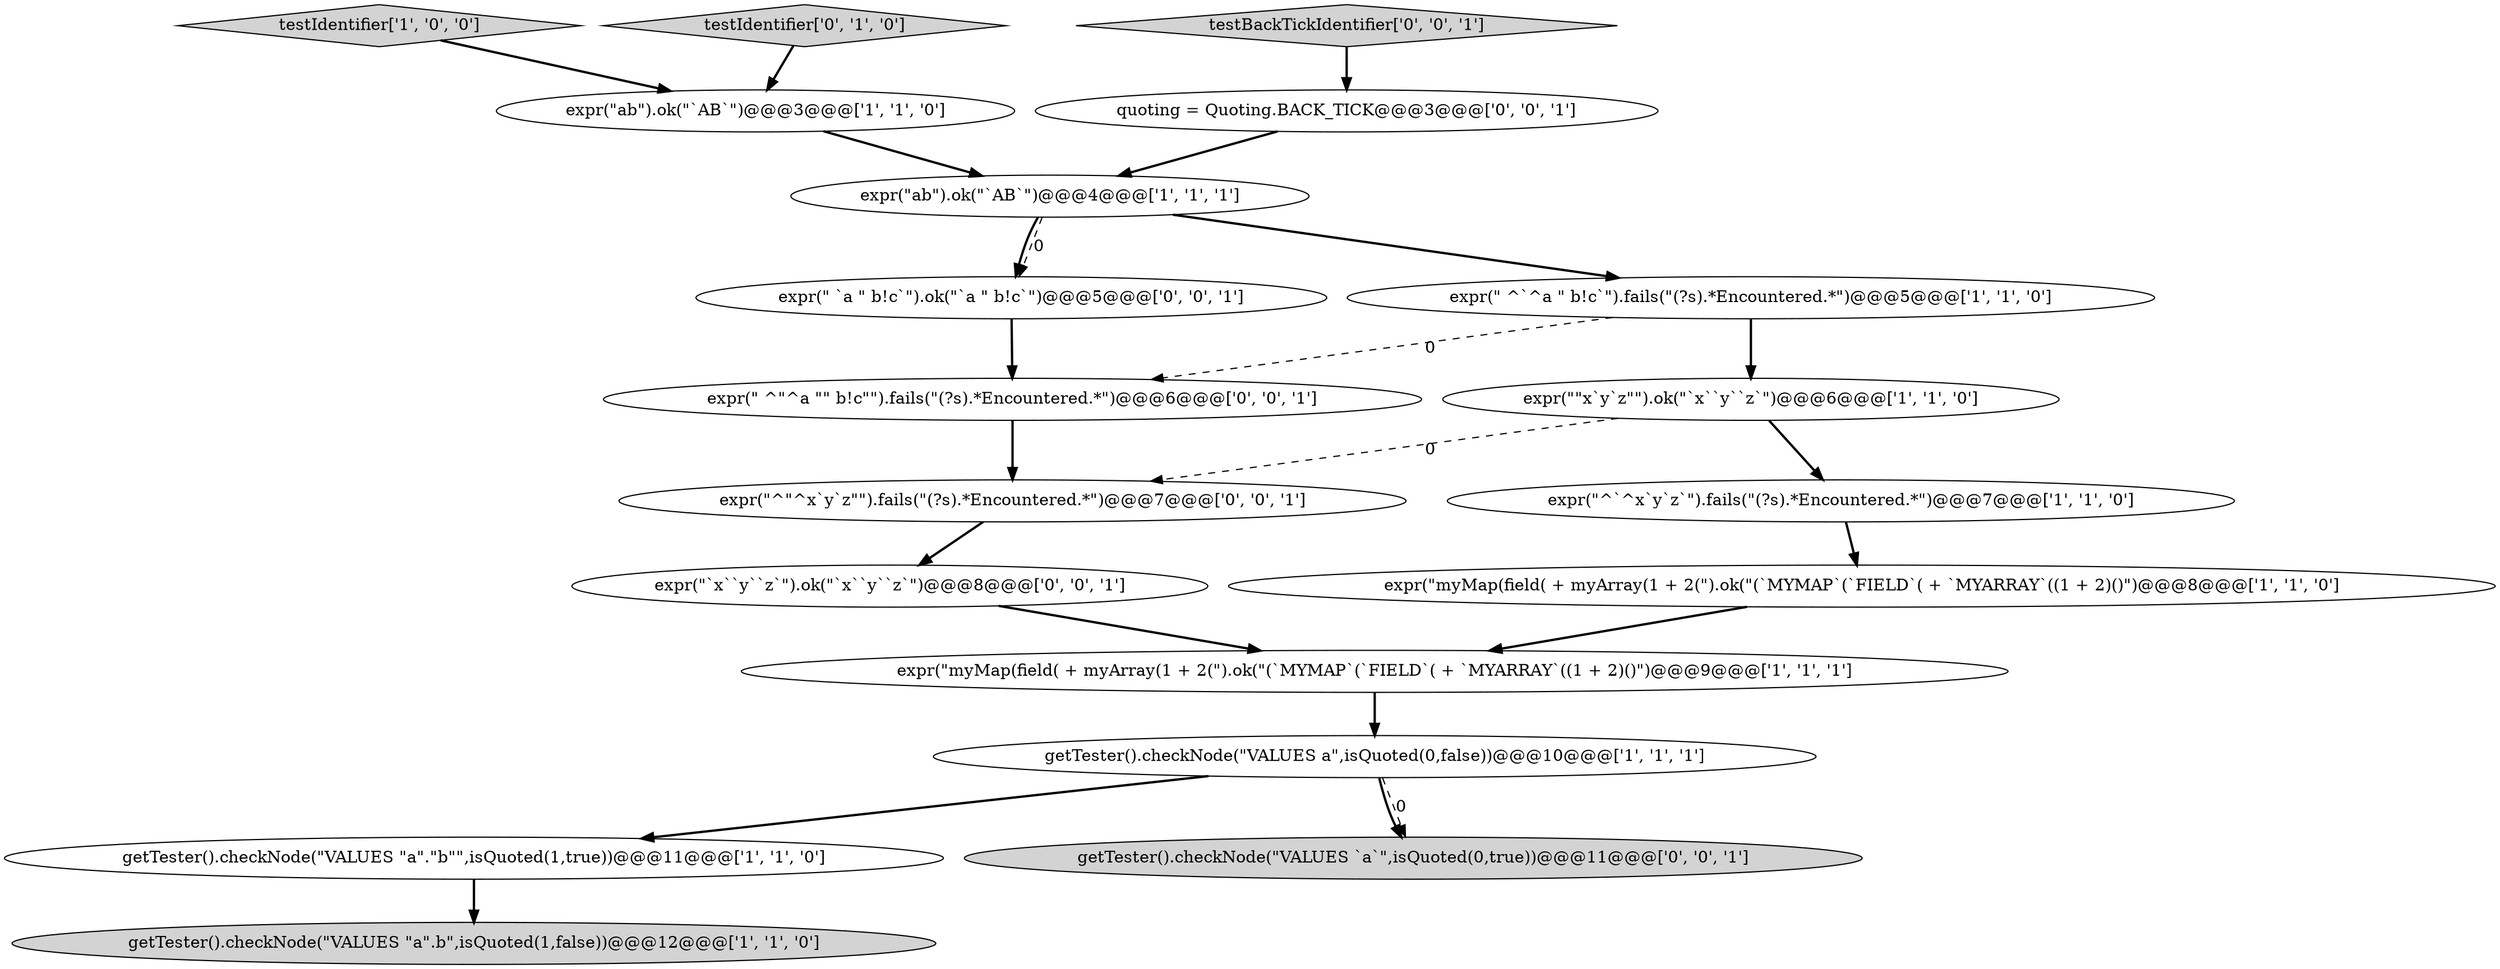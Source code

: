 digraph {
18 [style = filled, label = "quoting = Quoting.BACK_TICK@@@3@@@['0', '0', '1']", fillcolor = white, shape = ellipse image = "AAA0AAABBB3BBB"];
6 [style = filled, label = "getTester().checkNode(\"VALUES \"a\".\"b\"\",isQuoted(1,true))@@@11@@@['1', '1', '0']", fillcolor = white, shape = ellipse image = "AAA0AAABBB1BBB"];
8 [style = filled, label = "testIdentifier['1', '0', '0']", fillcolor = lightgray, shape = diamond image = "AAA0AAABBB1BBB"];
11 [style = filled, label = "testIdentifier['0', '1', '0']", fillcolor = lightgray, shape = diamond image = "AAA0AAABBB2BBB"];
2 [style = filled, label = "expr(\"\"x`y`z\"\").ok(\"`x``y``z`\")@@@6@@@['1', '1', '0']", fillcolor = white, shape = ellipse image = "AAA0AAABBB1BBB"];
13 [style = filled, label = "testBackTickIdentifier['0', '0', '1']", fillcolor = lightgray, shape = diamond image = "AAA0AAABBB3BBB"];
0 [style = filled, label = "getTester().checkNode(\"VALUES a\",isQuoted(0,false))@@@10@@@['1', '1', '1']", fillcolor = white, shape = ellipse image = "AAA0AAABBB1BBB"];
15 [style = filled, label = "expr(\" `a \" b!c`\").ok(\"`a \" b!c`\")@@@5@@@['0', '0', '1']", fillcolor = white, shape = ellipse image = "AAA0AAABBB3BBB"];
3 [style = filled, label = "expr(\"myMap(field( + myArray(1 + 2(\").ok(\"(`MYMAP`(`FIELD`( + `MYARRAY`((1 + 2)()\")@@@9@@@['1', '1', '1']", fillcolor = white, shape = ellipse image = "AAA0AAABBB1BBB"];
5 [style = filled, label = "expr(\"myMap(field( + myArray(1 + 2(\").ok(\"(`MYMAP`(`FIELD`( + `MYARRAY`((1 + 2)()\")@@@8@@@['1', '1', '0']", fillcolor = white, shape = ellipse image = "AAA0AAABBB1BBB"];
9 [style = filled, label = "expr(\"^`^x`y`z`\").fails(\"(?s).*Encountered.*\")@@@7@@@['1', '1', '0']", fillcolor = white, shape = ellipse image = "AAA0AAABBB1BBB"];
17 [style = filled, label = "getTester().checkNode(\"VALUES `a`\",isQuoted(0,true))@@@11@@@['0', '0', '1']", fillcolor = lightgray, shape = ellipse image = "AAA0AAABBB3BBB"];
4 [style = filled, label = "expr(\"ab\").ok(\"`AB`\")@@@4@@@['1', '1', '1']", fillcolor = white, shape = ellipse image = "AAA0AAABBB1BBB"];
1 [style = filled, label = "expr(\" ^`^a \" b!c`\").fails(\"(?s).*Encountered.*\")@@@5@@@['1', '1', '0']", fillcolor = white, shape = ellipse image = "AAA0AAABBB1BBB"];
7 [style = filled, label = "getTester().checkNode(\"VALUES \"a\".b\",isQuoted(1,false))@@@12@@@['1', '1', '0']", fillcolor = lightgray, shape = ellipse image = "AAA0AAABBB1BBB"];
12 [style = filled, label = "expr(\"`x``y``z`\").ok(\"`x``y``z`\")@@@8@@@['0', '0', '1']", fillcolor = white, shape = ellipse image = "AAA0AAABBB3BBB"];
16 [style = filled, label = "expr(\" ^\"^a \"\" b!c\"\").fails(\"(?s).*Encountered.*\")@@@6@@@['0', '0', '1']", fillcolor = white, shape = ellipse image = "AAA0AAABBB3BBB"];
14 [style = filled, label = "expr(\"^\"^x`y`z\"\").fails(\"(?s).*Encountered.*\")@@@7@@@['0', '0', '1']", fillcolor = white, shape = ellipse image = "AAA0AAABBB3BBB"];
10 [style = filled, label = "expr(\"ab\").ok(\"`AB`\")@@@3@@@['1', '1', '0']", fillcolor = white, shape = ellipse image = "AAA0AAABBB1BBB"];
5->3 [style = bold, label=""];
8->10 [style = bold, label=""];
0->6 [style = bold, label=""];
0->17 [style = bold, label=""];
4->15 [style = bold, label=""];
2->9 [style = bold, label=""];
15->16 [style = bold, label=""];
0->17 [style = dashed, label="0"];
3->0 [style = bold, label=""];
18->4 [style = bold, label=""];
2->14 [style = dashed, label="0"];
11->10 [style = bold, label=""];
1->16 [style = dashed, label="0"];
4->15 [style = dashed, label="0"];
14->12 [style = bold, label=""];
10->4 [style = bold, label=""];
9->5 [style = bold, label=""];
16->14 [style = bold, label=""];
1->2 [style = bold, label=""];
4->1 [style = bold, label=""];
12->3 [style = bold, label=""];
6->7 [style = bold, label=""];
13->18 [style = bold, label=""];
}
